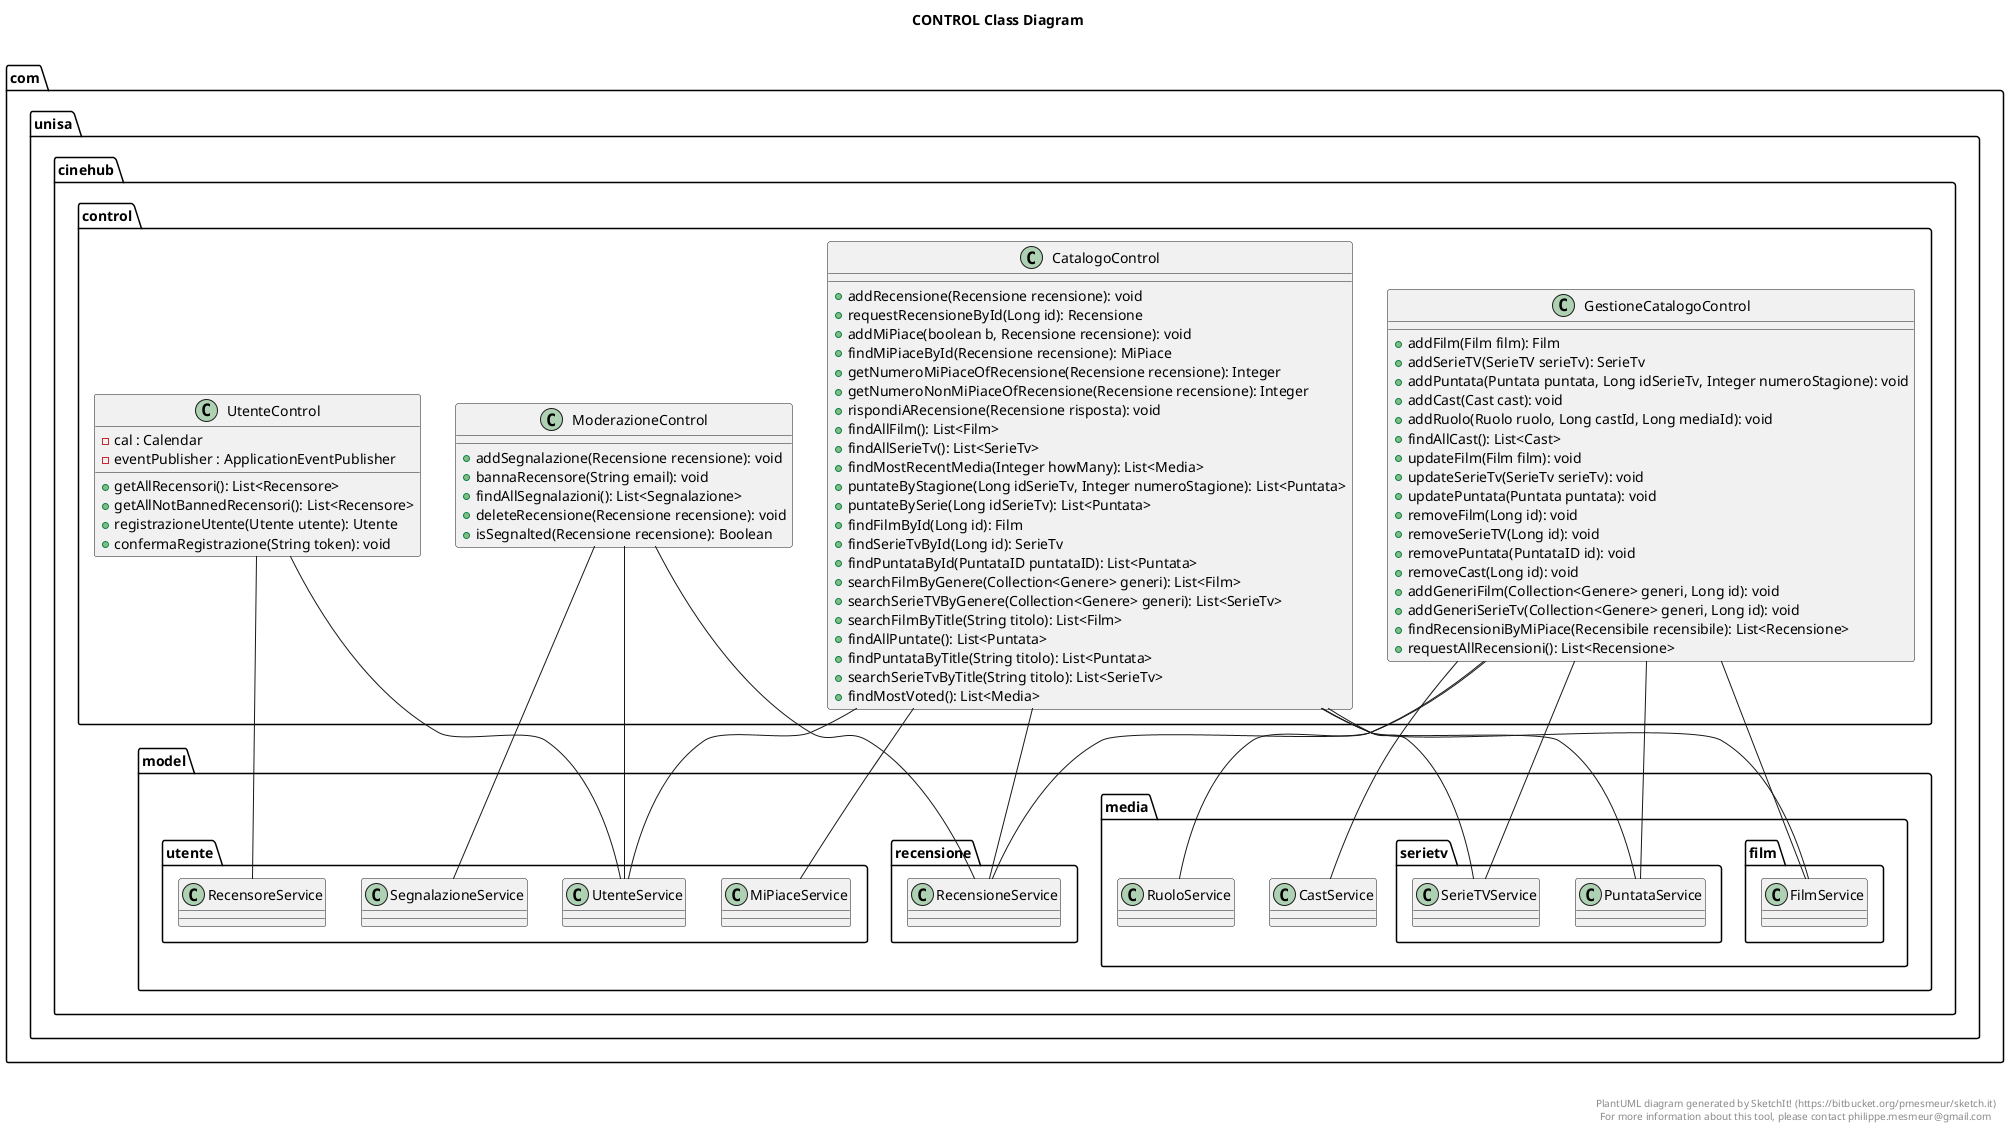 @startuml

title CONTROL Class Diagram\n

  namespace com.unisa.cinehub {
    namespace control {
      class com.unisa.cinehub.control.CatalogoControl {
          + addRecensione(Recensione recensione): void
          + requestRecensioneById(Long id): Recensione
          + addMiPiace(boolean b, Recensione recensione): void
          + findMiPiaceById(Recensione recensione): MiPiace
          + getNumeroMiPiaceOfRecensione(Recensione recensione): Integer
          + getNumeroNonMiPiaceOfRecensione(Recensione recensione): Integer
          + rispondiARecensione(Recensione risposta): void
          + findAllFilm(): List<Film>
          + findAllSerieTv(): List<SerieTv>
          + findMostRecentMedia(Integer howMany): List<Media>
          + puntateByStagione(Long idSerieTv, Integer numeroStagione): List<Puntata>
          + puntateBySerie(Long idSerieTv): List<Puntata>
          + findFilmById(Long id): Film
          + findSerieTvById(Long id): SerieTv
          + findPuntataById(PuntataID puntataID): List<Puntata>
          + searchFilmByGenere(Collection<Genere> generi): List<Film>
          + searchSerieTVByGenere(Collection<Genere> generi): List<SerieTv>
          + searchFilmByTitle(String titolo): List<Film>
          + findAllPuntate(): List<Puntata>
          + findPuntataByTitle(String titolo): List<Puntata>
          + searchSerieTvByTitle(String titolo): List<SerieTv>
          + findMostVoted(): List<Media>
      }
    }
  }
  

  namespace com.unisa.cinehub {
    namespace control {
      class com.unisa.cinehub.control.GestioneCatalogoControl {
          + addFilm(Film film): Film
          + addSerieTV(SerieTV serieTv): SerieTv
          + addPuntata(Puntata puntata, Long idSerieTv, Integer numeroStagione): void
          + addCast(Cast cast): void
          + addRuolo(Ruolo ruolo, Long castId, Long mediaId): void
          + findAllCast(): List<Cast>
          + updateFilm(Film film): void
          + updateSerieTv(SerieTv serieTv): void
          + updatePuntata(Puntata puntata): void
          + removeFilm(Long id): void
          + removeSerieTV(Long id): void
          + removePuntata(PuntataID id): void
          + removeCast(Long id): void
          + addGeneriFilm(Collection<Genere> generi, Long id): void
          + addGeneriSerieTv(Collection<Genere> generi, Long id): void
          + findRecensioniByMiPiace(Recensibile recensibile): List<Recensione>
          + requestAllRecensioni(): List<Recensione>
      }
    }
  }
  

  namespace com.unisa.cinehub {
    namespace control {
      class com.unisa.cinehub.control.ModerazioneControl {
          + addSegnalazione(Recensione recensione): void
          + bannaRecensore(String email): void
          + findAllSegnalazioni(): List<Segnalazione>
          + deleteRecensione(Recensione recensione): void
          + isSegnalted(Recensione recensione): Boolean

      }
    }
  }
  

  namespace com.unisa.cinehub {
    namespace control {
      class com.unisa.cinehub.control.UtenteControl {
          - cal : Calendar
          - eventPublisher : ApplicationEventPublisher
          + getAllRecensori(): List<Recensore>
          + getAllNotBannedRecensori(): List<Recensore>
          + registrazioneUtente(Utente utente): Utente
          + confermaRegistrazione(String token): void

      }
    }
  }

  com.unisa.cinehub.control.CatalogoControl -- com.unisa.cinehub.model.media.film.FilmService
  com.unisa.cinehub.control.CatalogoControl -- com.unisa.cinehub.model.utente.MiPiaceService
  com.unisa.cinehub.control.CatalogoControl -- com.unisa.cinehub.model.media.serietv.PuntataService
  com.unisa.cinehub.control.CatalogoControl -- com.unisa.cinehub.model.recensione.RecensioneService
  com.unisa.cinehub.control.CatalogoControl -- com.unisa.cinehub.model.media.serietv.SerieTVService
  com.unisa.cinehub.control.CatalogoControl -- com.unisa.cinehub.model.utente.UtenteService
  com.unisa.cinehub.control.GestioneCatalogoControl -- com.unisa.cinehub.model.media.CastService
  com.unisa.cinehub.control.GestioneCatalogoControl -- com.unisa.cinehub.model.media.film.FilmService
  com.unisa.cinehub.control.GestioneCatalogoControl -- com.unisa.cinehub.model.media.serietv.PuntataService
  com.unisa.cinehub.control.GestioneCatalogoControl -- com.unisa.cinehub.model.recensione.RecensioneService
  com.unisa.cinehub.control.GestioneCatalogoControl -- com.unisa.cinehub.model.media.RuoloService
  com.unisa.cinehub.control.GestioneCatalogoControl -- com.unisa.cinehub.model.media.serietv.SerieTVService
  com.unisa.cinehub.control.ModerazioneControl -- com.unisa.cinehub.model.recensione.RecensioneService
  com.unisa.cinehub.control.ModerazioneControl -- com.unisa.cinehub.model.utente.SegnalazioneService
  com.unisa.cinehub.control.ModerazioneControl -- com.unisa.cinehub.model.utente.UtenteService
  com.unisa.cinehub.control.UtenteControl -- com.unisa.cinehub.model.utente.RecensoreService
  com.unisa.cinehub.control.UtenteControl -- com.unisa.cinehub.model.utente.UtenteService


right footer


PlantUML diagram generated by SketchIt! (https://bitbucket.org/pmesmeur/sketch.it)
For more information about this tool, please contact philippe.mesmeur@gmail.com
endfooter

@enduml
